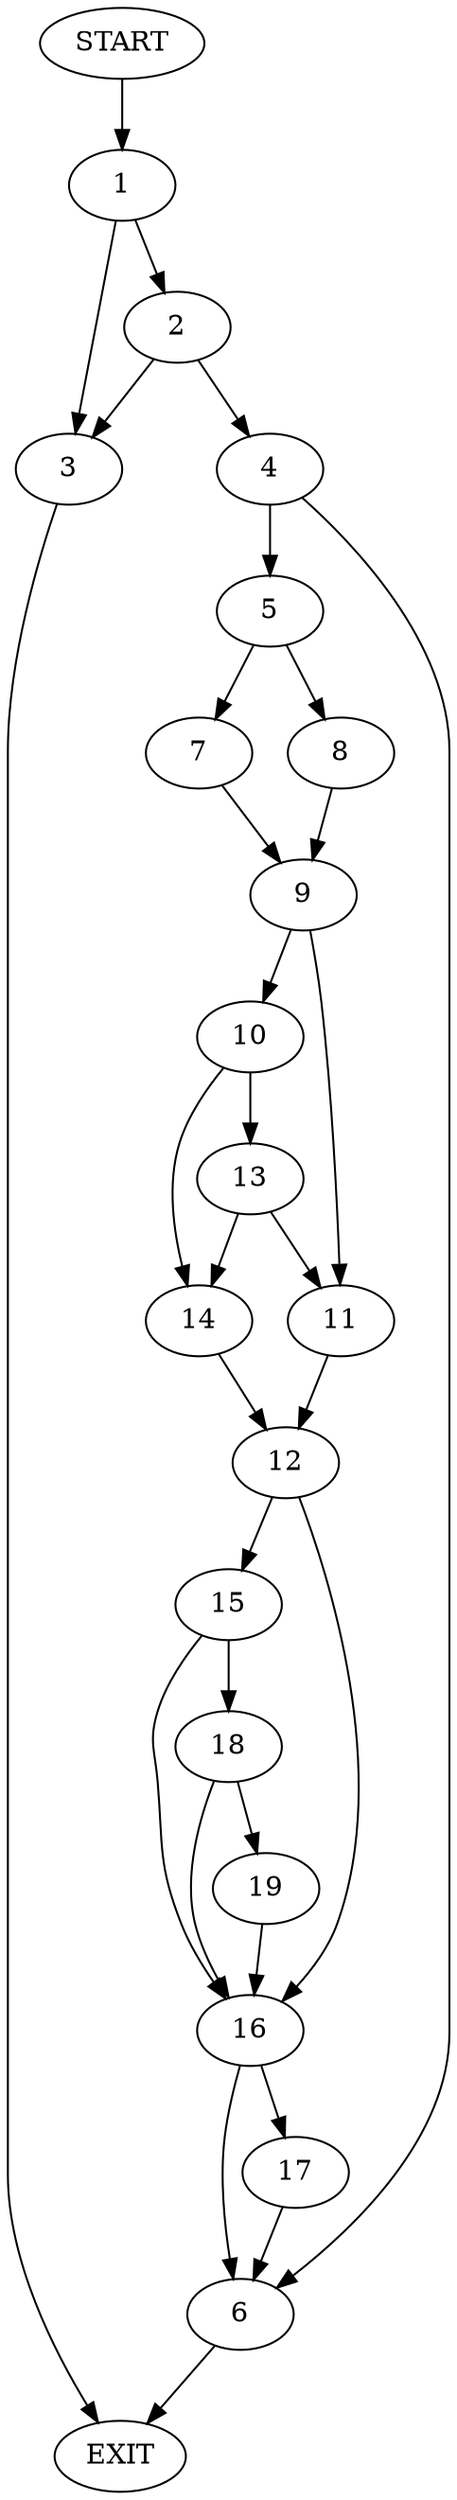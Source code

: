 digraph {
0 [label="START"]
20 [label="EXIT"]
0 -> 1
1 -> 2
1 -> 3
3 -> 20
2 -> 3
2 -> 4
4 -> 5
4 -> 6
6 -> 20
5 -> 7
5 -> 8
8 -> 9
7 -> 9
9 -> 10
9 -> 11
11 -> 12
10 -> 13
10 -> 14
14 -> 12
13 -> 14
13 -> 11
12 -> 15
12 -> 16
16 -> 17
16 -> 6
15 -> 18
15 -> 16
18 -> 19
18 -> 16
19 -> 16
17 -> 6
}
